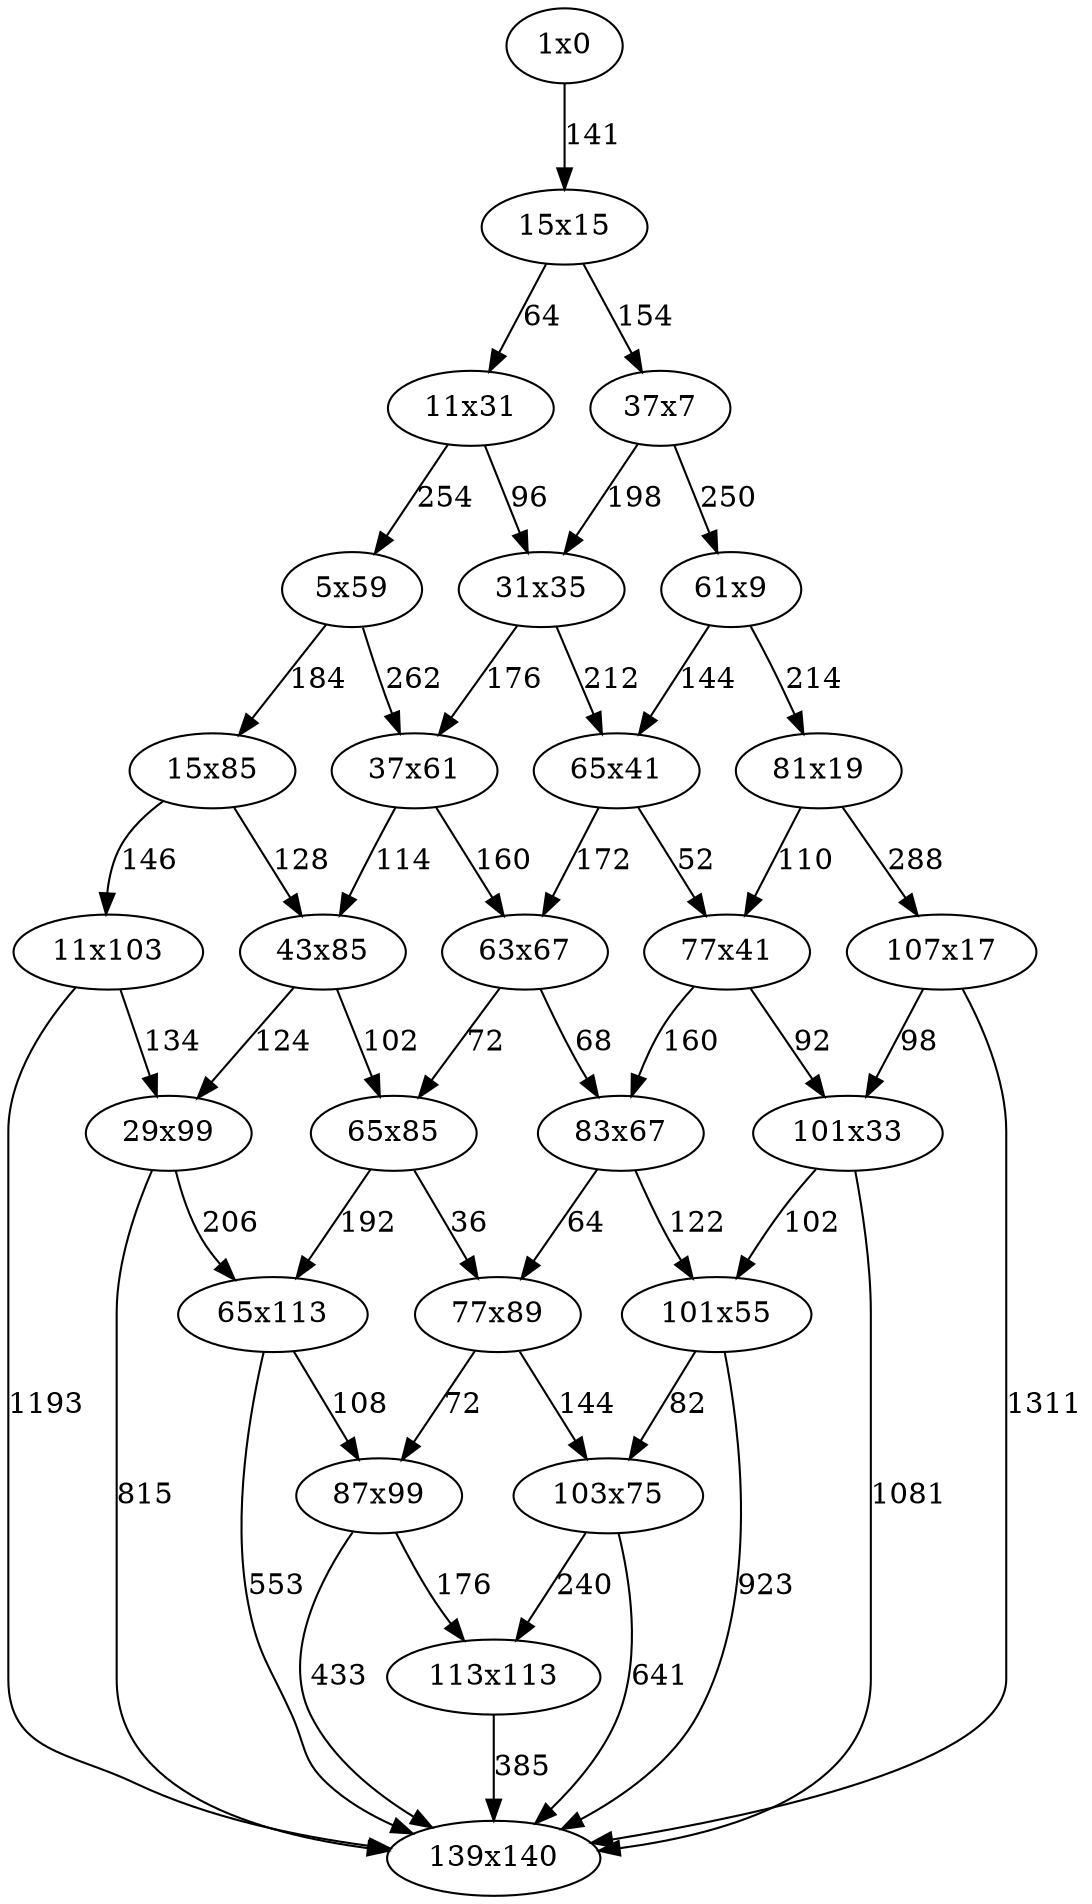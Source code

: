 digraph p1 {
	"1x0" -> "15x15" [label=141]
	"15x15" -> "11x31" [label=64]
	"15x15" -> "37x7" [label=154]
	"11x31" -> "5x59" [label=254]
	"11x31" -> "31x35" [label=96]
	"37x7" -> "31x35" [label=198]
	"37x7" -> "61x9" [label=250]
	"5x59" -> "15x85" [label=184]
	"5x59" -> "37x61" [label=262]
	"31x35" -> "37x61" [label=176]
	"31x35" -> "65x41" [label=212]
	"61x9" -> "65x41" [label=144]
	"61x9" -> "81x19" [label=214]
	"15x85" -> "11x103" [label=146]
	"15x85" -> "43x85" [label=128]
	"37x61" -> "43x85" [label=114]
	"37x61" -> "63x67" [label=160]
	"65x41" -> "63x67" [label=172]
	"65x41" -> "77x41" [label=52]
	"81x19" -> "77x41" [label=110]
	"81x19" -> "107x17" [label=288]
	"11x103" -> "139x140" [label=1193]
	"11x103" -> "29x99" [label=134]
	"43x85" -> "29x99" [label=124]
	"43x85" -> "65x85" [label=102]
	"63x67" -> "65x85" [label=72]
	"63x67" -> "83x67" [label=68]
	"77x41" -> "83x67" [label=160]
	"77x41" -> "101x33" [label=92]
	"107x17" -> "101x33" [label=98]
	"107x17" -> "139x140" [label=1311]
	"29x99" -> "139x140" [label=815]
	"29x99" -> "65x113" [label=206]
	"65x85" -> "65x113" [label=192]
	"65x85" -> "77x89" [label=36]
	"83x67" -> "77x89" [label=64]
	"83x67" -> "101x55" [label=122]
	"101x33" -> "101x55" [label=102]
	"101x33" -> "139x140" [label=1081]
	"65x113" -> "139x140" [label=553]
	"65x113" -> "87x99" [label=108]
	"77x89" -> "87x99" [label=72]
	"77x89" -> "103x75" [label=144]
	"101x55" -> "103x75" [label=82]
	"101x55" -> "139x140" [label=923]
	"87x99" -> "139x140" [label=433]
	"87x99" -> "113x113" [label=176]
	"103x75" -> "113x113" [label=240]
	"103x75" -> "139x140" [label=641]
	"113x113" -> "139x140" [label=385]
}